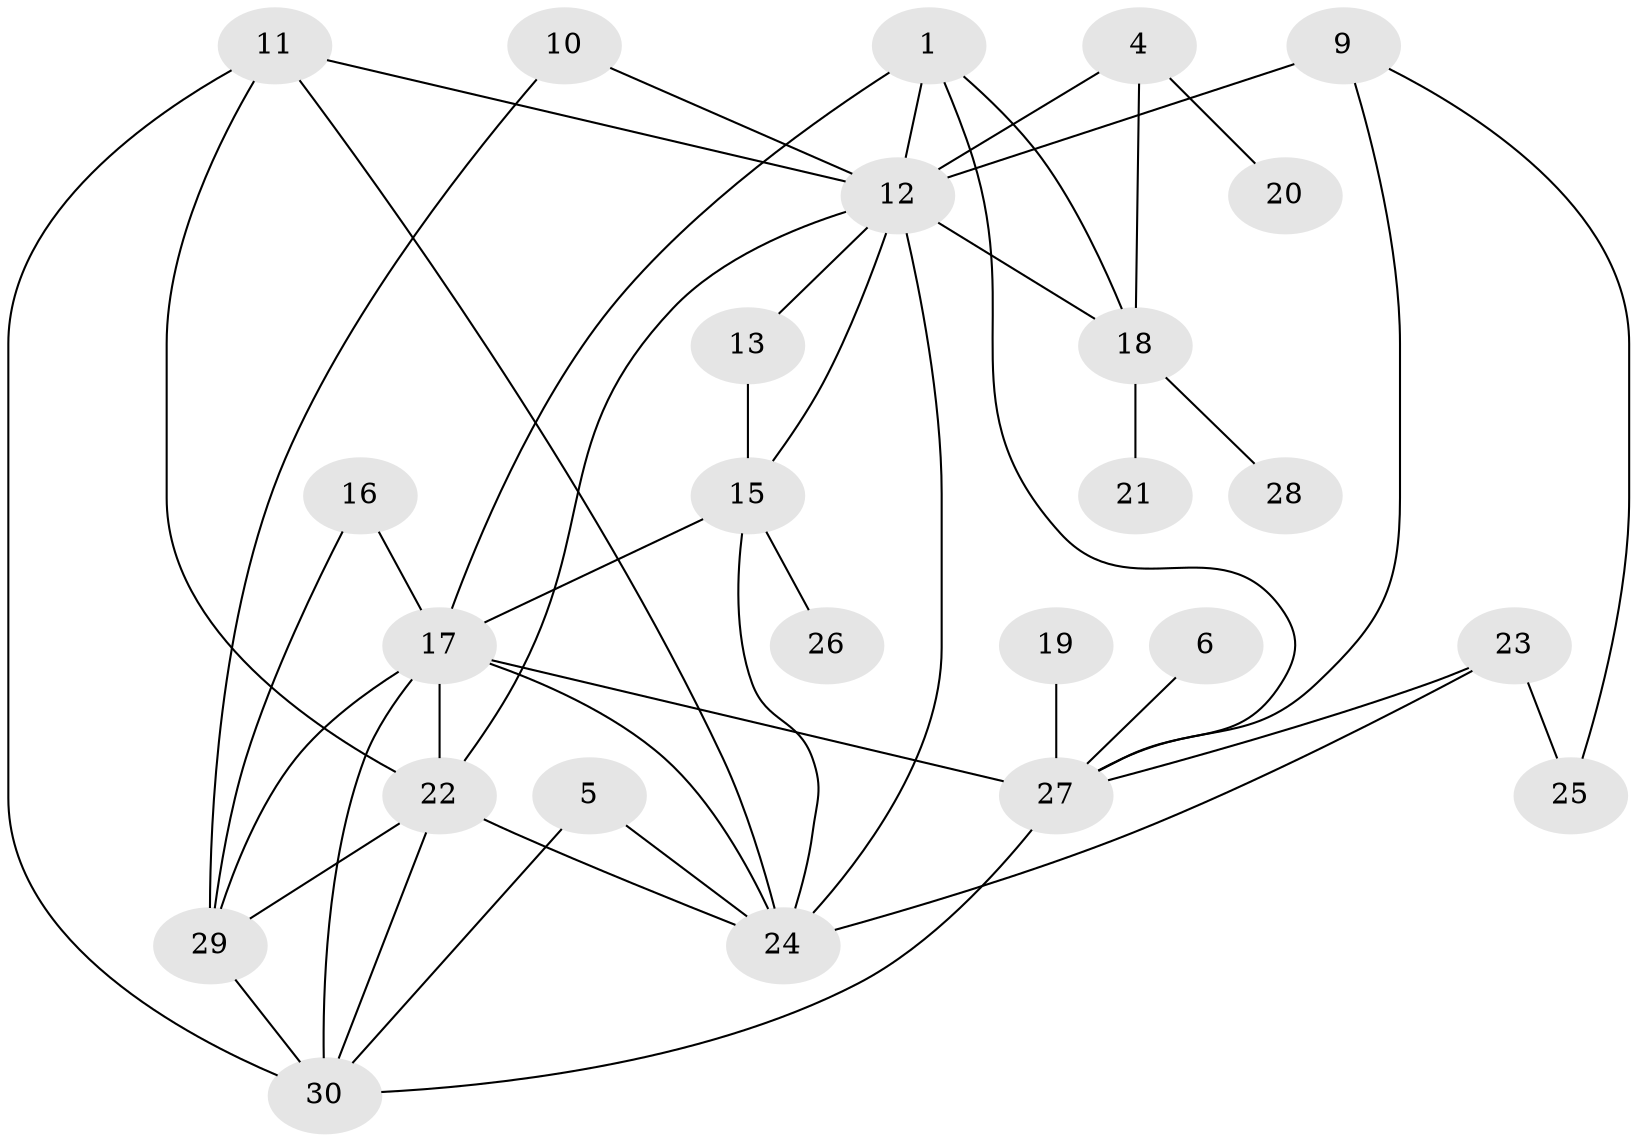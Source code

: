 // original degree distribution, {4: 0.25, 2: 0.2833333333333333, 6: 0.05, 3: 0.16666666666666666, 0: 0.08333333333333333, 9: 0.016666666666666666, 1: 0.08333333333333333, 7: 0.03333333333333333, 5: 0.03333333333333333}
// Generated by graph-tools (version 1.1) at 2025/00/03/09/25 03:00:48]
// undirected, 25 vertices, 46 edges
graph export_dot {
graph [start="1"]
  node [color=gray90,style=filled];
  1;
  4;
  5;
  6;
  9;
  10;
  11;
  12;
  13;
  15;
  16;
  17;
  18;
  19;
  20;
  21;
  22;
  23;
  24;
  25;
  26;
  27;
  28;
  29;
  30;
  1 -- 12 [weight=1.0];
  1 -- 17 [weight=1.0];
  1 -- 18 [weight=1.0];
  1 -- 27 [weight=1.0];
  4 -- 12 [weight=2.0];
  4 -- 18 [weight=1.0];
  4 -- 20 [weight=1.0];
  5 -- 24 [weight=2.0];
  5 -- 30 [weight=1.0];
  6 -- 27 [weight=1.0];
  9 -- 12 [weight=2.0];
  9 -- 25 [weight=1.0];
  9 -- 27 [weight=1.0];
  10 -- 12 [weight=1.0];
  10 -- 29 [weight=1.0];
  11 -- 12 [weight=1.0];
  11 -- 22 [weight=1.0];
  11 -- 24 [weight=1.0];
  11 -- 30 [weight=1.0];
  12 -- 13 [weight=2.0];
  12 -- 15 [weight=1.0];
  12 -- 18 [weight=2.0];
  12 -- 22 [weight=2.0];
  12 -- 24 [weight=2.0];
  13 -- 15 [weight=1.0];
  15 -- 17 [weight=2.0];
  15 -- 24 [weight=1.0];
  15 -- 26 [weight=1.0];
  16 -- 17 [weight=2.0];
  16 -- 29 [weight=1.0];
  17 -- 22 [weight=1.0];
  17 -- 24 [weight=1.0];
  17 -- 27 [weight=2.0];
  17 -- 29 [weight=1.0];
  17 -- 30 [weight=3.0];
  18 -- 21 [weight=1.0];
  18 -- 28 [weight=1.0];
  19 -- 27 [weight=2.0];
  22 -- 24 [weight=1.0];
  22 -- 29 [weight=1.0];
  22 -- 30 [weight=1.0];
  23 -- 24 [weight=1.0];
  23 -- 25 [weight=1.0];
  23 -- 27 [weight=1.0];
  27 -- 30 [weight=1.0];
  29 -- 30 [weight=1.0];
}
